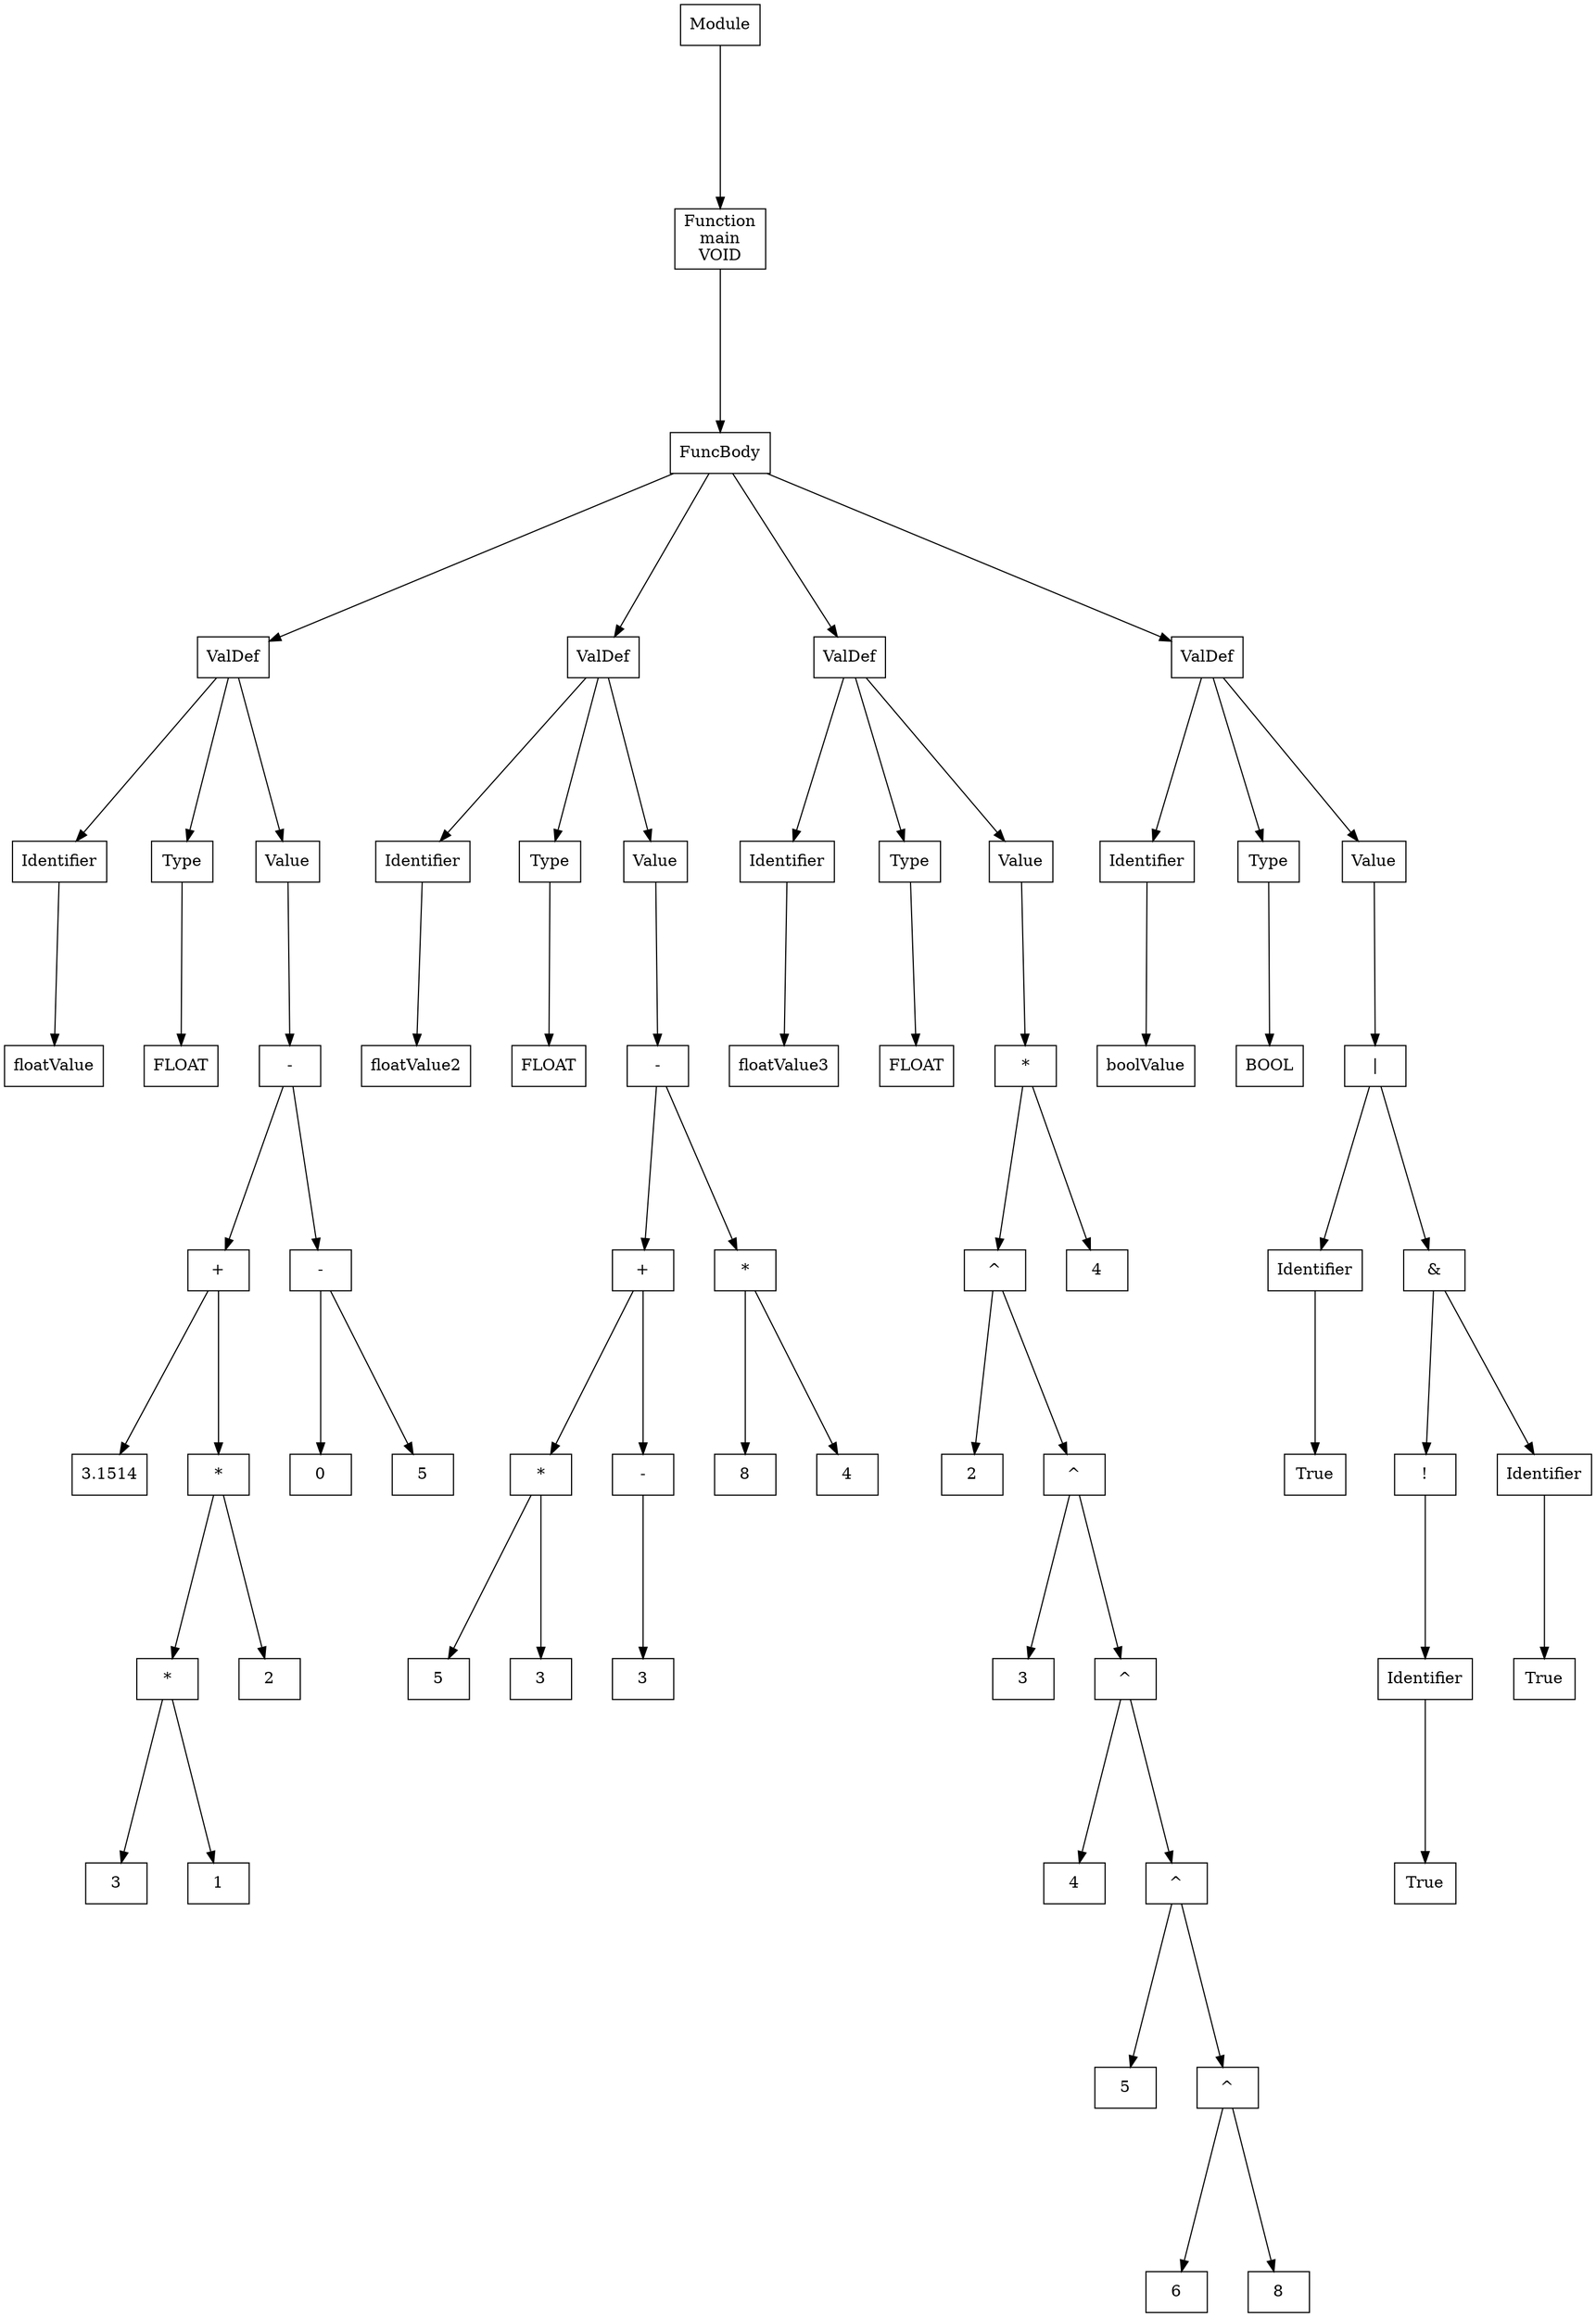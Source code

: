 digraph {
node [shape=box];
graph [ordering="out", overlap = false, nodesep="0.5", ranksep="2"];
node0 [label="Module"];
node1 [label="Function\nmain\nVOID"];
node2 [label="FuncBody"];
node3 [label="ValDef"];
node4 [label="Identifier"];
node5 [label="floatValue"];
node6 [label="Type"];
node7 [label="FLOAT"];
node8 [label="Value"];
node9 [label="-"];
node10 [label="+"];
node11 [label="3.1514"];
node12 [label="*"];
node13 [label="*"];
node14 [label="3"];
node15 [label="1"];
node16 [label="2"];
node17 [label="-"];
node18 [label="0"];
node19 [label="5"];
node20 [label="ValDef"];
node21 [label="Identifier"];
node22 [label="floatValue2"];
node23 [label="Type"];
node24 [label="FLOAT"];
node25 [label="Value"];
node26 [label="-"];
node27 [label="+"];
node28 [label="*"];
node29 [label="5"];
node30 [label="3"];
node31 [label="-"];
node32 [label="3"];
node33 [label="*"];
node34 [label="8"];
node35 [label="4"];
node36 [label="ValDef"];
node37 [label="Identifier"];
node38 [label="floatValue3"];
node39 [label="Type"];
node40 [label="FLOAT"];
node41 [label="Value"];
node42 [label="*"];
node43 [label="^"];
node44 [label="2"];
node45 [label="^"];
node46 [label="3"];
node47 [label="^"];
node48 [label="4"];
node49 [label="^"];
node50 [label="5"];
node51 [label="^"];
node52 [label="6"];
node53 [label="8"];
node54 [label="4"];
node55 [label="ValDef"];
node56 [label="Identifier"];
node57 [label="boolValue"];
node58 [label="Type"];
node59 [label="BOOL"];
node60 [label="Value"];
node61 [label="|"];
node62 [label="Identifier"];
node63 [label="True"];
node64 [label="&"];
node65 [label="!"];
node66 [label="Identifier"];
node67 [label="True"];
node68 [label="Identifier"];
node69 [label="True"];
node1 -> node2;
node4 -> node5;
node3 -> node4;
node6 -> node7;
node3 -> node6;
node13 -> node14;
node13 -> node15;
node12 -> node13;
node12 -> node16;
node10 -> node11;
node10 -> node12;
node17 -> node18;
node17 -> node19;
node9 -> node10;
node9 -> node17;
node3 -> node8;
node8 -> node9;
node2 -> node3;
node21 -> node22;
node20 -> node21;
node23 -> node24;
node20 -> node23;
node28 -> node29;
node28 -> node30;
node31 -> node32;
node27 -> node28;
node27 -> node31;
node33 -> node34;
node33 -> node35;
node26 -> node27;
node26 -> node33;
node20 -> node25;
node25 -> node26;
node2 -> node20;
node37 -> node38;
node36 -> node37;
node39 -> node40;
node36 -> node39;
node51 -> node52;
node51 -> node53;
node49 -> node50;
node49 -> node51;
node47 -> node48;
node47 -> node49;
node45 -> node46;
node45 -> node47;
node43 -> node44;
node43 -> node45;
node42 -> node43;
node42 -> node54;
node36 -> node41;
node41 -> node42;
node2 -> node36;
node56 -> node57;
node55 -> node56;
node58 -> node59;
node55 -> node58;
node62 -> node63;
node66 -> node67;
node65 -> node66;
node68 -> node69;
node64 -> node65;
node64 -> node68;
node61 -> node62;
node61 -> node64;
node55 -> node60;
node60 -> node61;
node2 -> node55;
node0 -> node1;
}
